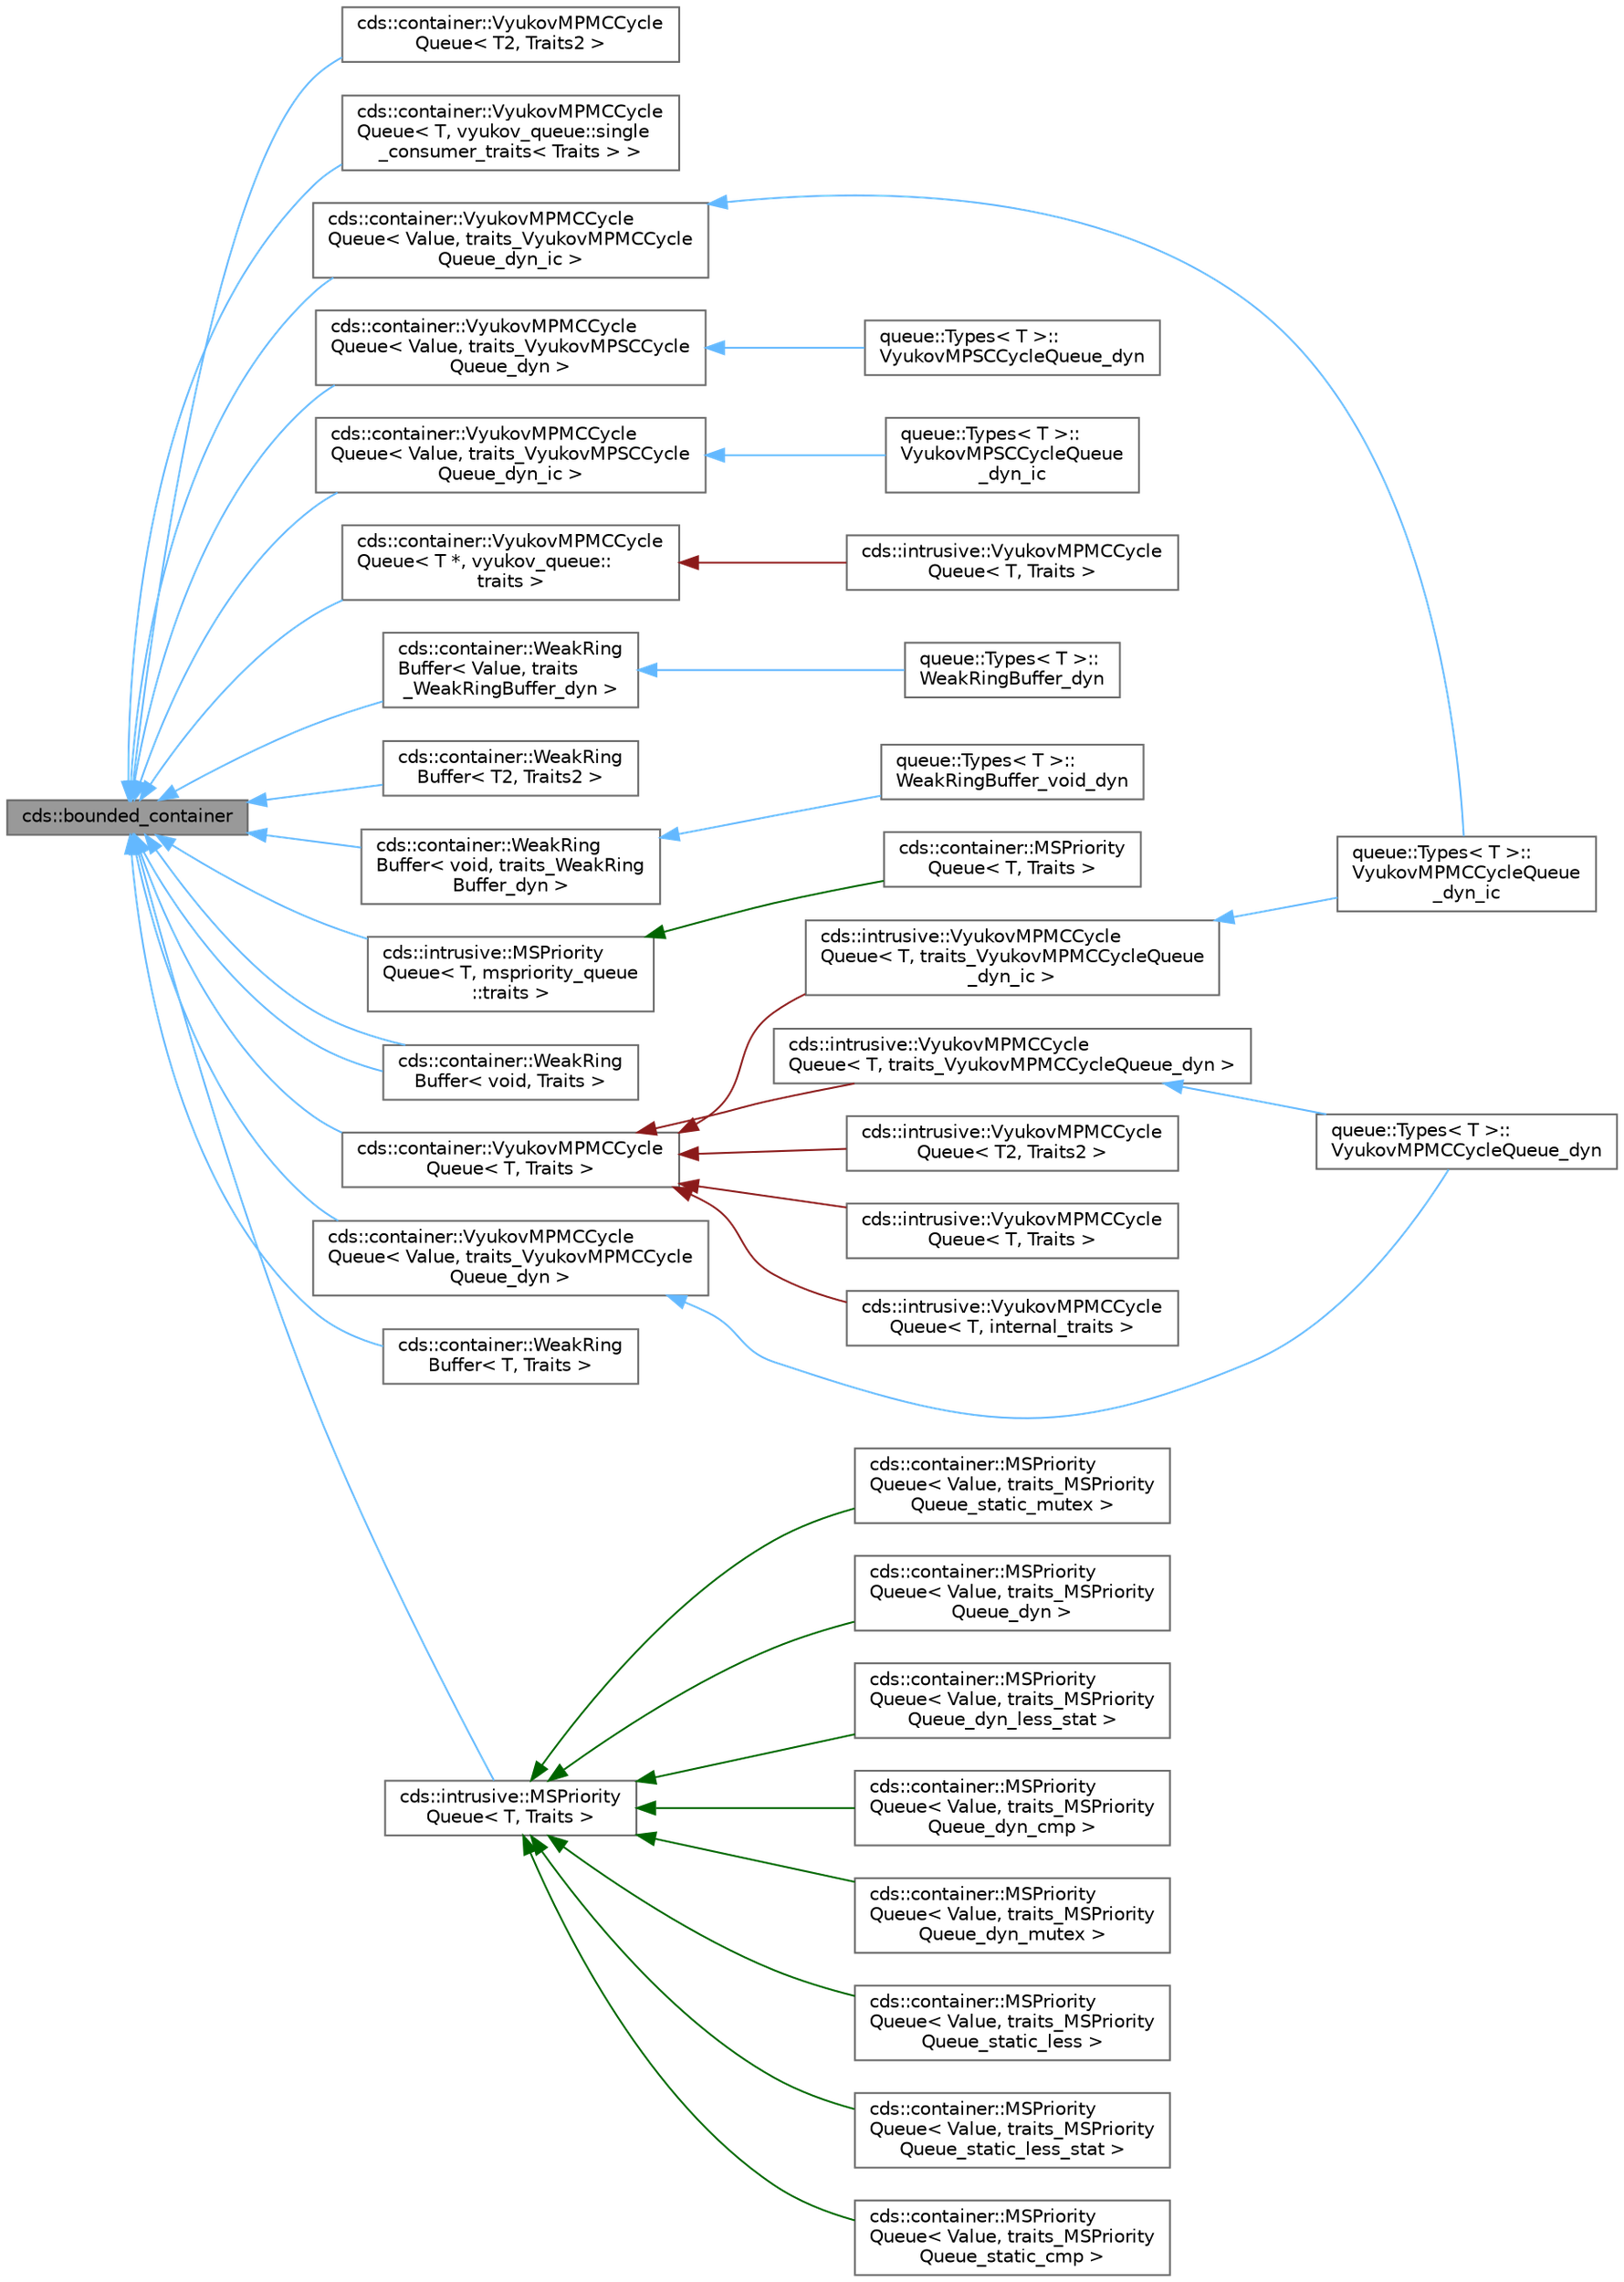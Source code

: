 digraph "cds::bounded_container"
{
 // LATEX_PDF_SIZE
  bgcolor="transparent";
  edge [fontname=Helvetica,fontsize=10,labelfontname=Helvetica,labelfontsize=10];
  node [fontname=Helvetica,fontsize=10,shape=box,height=0.2,width=0.4];
  rankdir="LR";
  Node1 [id="Node000001",label="cds::bounded_container",height=0.2,width=0.4,color="gray40", fillcolor="grey60", style="filled", fontcolor="black",tooltip="Bounded container"];
  Node1 -> Node2 [id="edge1_Node000001_Node000002",dir="back",color="steelblue1",style="solid",tooltip=" "];
  Node2 [id="Node000002",label="cds::container::VyukovMPMCCycle\lQueue\< T2, Traits2 \>",height=0.2,width=0.4,color="gray40", fillcolor="white", style="filled",URL="$classcds_1_1container_1_1_vyukov_m_p_m_c_cycle_queue.html",tooltip=" "];
  Node1 -> Node3 [id="edge2_Node000001_Node000003",dir="back",color="steelblue1",style="solid",tooltip=" "];
  Node3 [id="Node000003",label="cds::container::VyukovMPMCCycle\lQueue\< T, vyukov_queue::single\l_consumer_traits\< Traits \> \>",height=0.2,width=0.4,color="gray40", fillcolor="white", style="filled",URL="$classcds_1_1container_1_1_vyukov_m_p_m_c_cycle_queue.html",tooltip=" "];
  Node1 -> Node4 [id="edge3_Node000001_Node000004",dir="back",color="steelblue1",style="solid",tooltip=" "];
  Node4 [id="Node000004",label="cds::container::VyukovMPMCCycle\lQueue\< Value, traits_VyukovMPMCCycle\lQueue_dyn \>",height=0.2,width=0.4,color="gray40", fillcolor="white", style="filled",URL="$classcds_1_1container_1_1_vyukov_m_p_m_c_cycle_queue.html",tooltip=" "];
  Node4 -> Node5 [id="edge4_Node000004_Node000005",dir="back",color="steelblue1",style="solid",tooltip=" "];
  Node5 [id="Node000005",label="queue::Types\< T \>::\lVyukovMPMCCycleQueue_dyn",height=0.2,width=0.4,color="gray40", fillcolor="white", style="filled",URL="$classqueue_1_1_types_1_1_vyukov_m_p_m_c_cycle_queue__dyn.html",tooltip=" "];
  Node1 -> Node6 [id="edge5_Node000001_Node000006",dir="back",color="steelblue1",style="solid",tooltip=" "];
  Node6 [id="Node000006",label="cds::container::VyukovMPMCCycle\lQueue\< Value, traits_VyukovMPMCCycle\lQueue_dyn_ic \>",height=0.2,width=0.4,color="gray40", fillcolor="white", style="filled",URL="$classcds_1_1container_1_1_vyukov_m_p_m_c_cycle_queue.html",tooltip=" "];
  Node6 -> Node7 [id="edge6_Node000006_Node000007",dir="back",color="steelblue1",style="solid",tooltip=" "];
  Node7 [id="Node000007",label="queue::Types\< T \>::\lVyukovMPMCCycleQueue\l_dyn_ic",height=0.2,width=0.4,color="gray40", fillcolor="white", style="filled",URL="$classqueue_1_1_types_1_1_vyukov_m_p_m_c_cycle_queue__dyn__ic.html",tooltip=" "];
  Node1 -> Node8 [id="edge7_Node000001_Node000008",dir="back",color="steelblue1",style="solid",tooltip=" "];
  Node8 [id="Node000008",label="cds::container::VyukovMPMCCycle\lQueue\< Value, traits_VyukovMPSCCycle\lQueue_dyn \>",height=0.2,width=0.4,color="gray40", fillcolor="white", style="filled",URL="$classcds_1_1container_1_1_vyukov_m_p_m_c_cycle_queue.html",tooltip=" "];
  Node8 -> Node9 [id="edge8_Node000008_Node000009",dir="back",color="steelblue1",style="solid",tooltip=" "];
  Node9 [id="Node000009",label="queue::Types\< T \>::\lVyukovMPSCCycleQueue_dyn",height=0.2,width=0.4,color="gray40", fillcolor="white", style="filled",URL="$classqueue_1_1_types_1_1_vyukov_m_p_s_c_cycle_queue__dyn.html",tooltip=" "];
  Node1 -> Node10 [id="edge9_Node000001_Node000010",dir="back",color="steelblue1",style="solid",tooltip=" "];
  Node10 [id="Node000010",label="cds::container::VyukovMPMCCycle\lQueue\< Value, traits_VyukovMPSCCycle\lQueue_dyn_ic \>",height=0.2,width=0.4,color="gray40", fillcolor="white", style="filled",URL="$classcds_1_1container_1_1_vyukov_m_p_m_c_cycle_queue.html",tooltip=" "];
  Node10 -> Node11 [id="edge10_Node000010_Node000011",dir="back",color="steelblue1",style="solid",tooltip=" "];
  Node11 [id="Node000011",label="queue::Types\< T \>::\lVyukovMPSCCycleQueue\l_dyn_ic",height=0.2,width=0.4,color="gray40", fillcolor="white", style="filled",URL="$classqueue_1_1_types_1_1_vyukov_m_p_s_c_cycle_queue__dyn__ic.html",tooltip=" "];
  Node1 -> Node12 [id="edge11_Node000001_Node000012",dir="back",color="steelblue1",style="solid",tooltip=" "];
  Node12 [id="Node000012",label="cds::container::VyukovMPMCCycle\lQueue\< T *, vyukov_queue::\ltraits \>",height=0.2,width=0.4,color="gray40", fillcolor="white", style="filled",URL="$classcds_1_1container_1_1_vyukov_m_p_m_c_cycle_queue.html",tooltip=" "];
  Node12 -> Node13 [id="edge12_Node000012_Node000013",dir="back",color="firebrick4",style="solid",tooltip=" "];
  Node13 [id="Node000013",label="cds::intrusive::VyukovMPMCCycle\lQueue\< T, Traits \>",height=0.2,width=0.4,color="gray40", fillcolor="white", style="filled",URL="$classcds_1_1intrusive_1_1_vyukov_m_p_m_c_cycle_queue.html",tooltip="Vyukov's MPMC bounded queue"];
  Node1 -> Node14 [id="edge13_Node000001_Node000014",dir="back",color="steelblue1",style="solid",tooltip=" "];
  Node14 [id="Node000014",label="cds::container::WeakRing\lBuffer\< T2, Traits2 \>",height=0.2,width=0.4,color="gray40", fillcolor="white", style="filled",URL="$classcds_1_1container_1_1_weak_ring_buffer.html",tooltip=" "];
  Node1 -> Node15 [id="edge14_Node000001_Node000015",dir="back",color="steelblue1",style="solid",tooltip=" "];
  Node15 [id="Node000015",label="cds::container::WeakRing\lBuffer\< Value, traits\l_WeakRingBuffer_dyn \>",height=0.2,width=0.4,color="gray40", fillcolor="white", style="filled",URL="$classcds_1_1container_1_1_weak_ring_buffer.html",tooltip=" "];
  Node15 -> Node16 [id="edge15_Node000015_Node000016",dir="back",color="steelblue1",style="solid",tooltip=" "];
  Node16 [id="Node000016",label="queue::Types\< T \>::\lWeakRingBuffer_dyn",height=0.2,width=0.4,color="gray40", fillcolor="white", style="filled",URL="$classqueue_1_1_types_1_1_weak_ring_buffer__dyn.html",tooltip=" "];
  Node1 -> Node17 [id="edge16_Node000001_Node000017",dir="back",color="steelblue1",style="solid",tooltip=" "];
  Node17 [id="Node000017",label="cds::container::WeakRing\lBuffer\< void, traits_WeakRing\lBuffer_dyn \>",height=0.2,width=0.4,color="gray40", fillcolor="white", style="filled",URL="$classcds_1_1container_1_1_weak_ring_buffer.html",tooltip=" "];
  Node17 -> Node18 [id="edge17_Node000017_Node000018",dir="back",color="steelblue1",style="solid",tooltip=" "];
  Node18 [id="Node000018",label="queue::Types\< T \>::\lWeakRingBuffer_void_dyn",height=0.2,width=0.4,color="gray40", fillcolor="white", style="filled",URL="$classqueue_1_1_types_1_1_weak_ring_buffer__void__dyn.html",tooltip=" "];
  Node1 -> Node19 [id="edge18_Node000001_Node000019",dir="back",color="steelblue1",style="solid",tooltip=" "];
  Node19 [id="Node000019",label="cds::container::WeakRing\lBuffer\< void, Traits \>",height=0.2,width=0.4,color="gray40", fillcolor="white", style="filled",URL="$classcds_1_1container_1_1_weak_ring_buffer_3_01void_00_01_traits_01_4.html",tooltip="Single-producer single-consumer ring buffer for untyped variable-sized data"];
  Node1 -> Node20 [id="edge19_Node000001_Node000020",dir="back",color="steelblue1",style="solid",tooltip=" "];
  Node20 [id="Node000020",label="cds::intrusive::MSPriority\lQueue\< T, mspriority_queue\l::traits \>",height=0.2,width=0.4,color="gray40", fillcolor="white", style="filled",URL="$classcds_1_1intrusive_1_1_m_s_priority_queue.html",tooltip=" "];
  Node20 -> Node21 [id="edge20_Node000020_Node000021",dir="back",color="darkgreen",style="solid",tooltip=" "];
  Node21 [id="Node000021",label="cds::container::MSPriority\lQueue\< T, Traits \>",height=0.2,width=0.4,color="gray40", fillcolor="white", style="filled",URL="$classcds_1_1container_1_1_m_s_priority_queue.html",tooltip="Michael & Scott array-based lock-based concurrent priority queue heap"];
  Node1 -> Node22 [id="edge21_Node000001_Node000022",dir="back",color="steelblue1",style="solid",tooltip=" "];
  Node22 [id="Node000022",label="cds::container::VyukovMPMCCycle\lQueue\< T, Traits \>",height=0.2,width=0.4,color="gray40", fillcolor="white", style="filled",URL="$classcds_1_1container_1_1_vyukov_m_p_m_c_cycle_queue.html",tooltip="Vyukov's MPMC bounded queue"];
  Node22 -> Node23 [id="edge22_Node000022_Node000023",dir="back",color="firebrick4",style="solid",tooltip=" "];
  Node23 [id="Node000023",label="cds::intrusive::VyukovMPMCCycle\lQueue\< T2, Traits2 \>",height=0.2,width=0.4,color="gray40", fillcolor="white", style="filled",URL="$classcds_1_1intrusive_1_1_vyukov_m_p_m_c_cycle_queue.html",tooltip=" "];
  Node22 -> Node24 [id="edge23_Node000022_Node000024",dir="back",color="firebrick4",style="solid",tooltip=" "];
  Node24 [id="Node000024",label="cds::intrusive::VyukovMPMCCycle\lQueue\< T, Traits \>",height=0.2,width=0.4,color="gray40", fillcolor="white", style="filled",URL="$classcds_1_1intrusive_1_1_vyukov_m_p_m_c_cycle_queue.html",tooltip=" "];
  Node22 -> Node25 [id="edge24_Node000022_Node000025",dir="back",color="firebrick4",style="solid",tooltip=" "];
  Node25 [id="Node000025",label="cds::intrusive::VyukovMPMCCycle\lQueue\< T, internal_traits \>",height=0.2,width=0.4,color="gray40", fillcolor="white", style="filled",URL="$classcds_1_1intrusive_1_1_vyukov_m_p_m_c_cycle_queue.html",tooltip=" "];
  Node22 -> Node26 [id="edge25_Node000022_Node000026",dir="back",color="firebrick4",style="solid",tooltip=" "];
  Node26 [id="Node000026",label="cds::intrusive::VyukovMPMCCycle\lQueue\< T, traits_VyukovMPMCCycleQueue_dyn \>",height=0.2,width=0.4,color="gray40", fillcolor="white", style="filled",URL="$classcds_1_1intrusive_1_1_vyukov_m_p_m_c_cycle_queue.html",tooltip=" "];
  Node26 -> Node5 [id="edge26_Node000026_Node000005",dir="back",color="steelblue1",style="solid",tooltip=" "];
  Node22 -> Node27 [id="edge27_Node000022_Node000027",dir="back",color="firebrick4",style="solid",tooltip=" "];
  Node27 [id="Node000027",label="cds::intrusive::VyukovMPMCCycle\lQueue\< T, traits_VyukovMPMCCycleQueue\l_dyn_ic \>",height=0.2,width=0.4,color="gray40", fillcolor="white", style="filled",URL="$classcds_1_1intrusive_1_1_vyukov_m_p_m_c_cycle_queue.html",tooltip=" "];
  Node27 -> Node7 [id="edge28_Node000027_Node000007",dir="back",color="steelblue1",style="solid",tooltip=" "];
  Node1 -> Node28 [id="edge29_Node000001_Node000028",dir="back",color="steelblue1",style="solid",tooltip=" "];
  Node28 [id="Node000028",label="cds::container::WeakRing\lBuffer\< T, Traits \>",height=0.2,width=0.4,color="gray40", fillcolor="white", style="filled",URL="$classcds_1_1container_1_1_weak_ring_buffer.html",tooltip="Single-producer single-consumer ring buffer"];
  Node1 -> Node19 [id="edge30_Node000001_Node000019",dir="back",color="steelblue1",style="solid",tooltip=" "];
  Node1 -> Node29 [id="edge31_Node000001_Node000029",dir="back",color="steelblue1",style="solid",tooltip=" "];
  Node29 [id="Node000029",label="cds::intrusive::MSPriority\lQueue\< T, Traits \>",height=0.2,width=0.4,color="gray40", fillcolor="white", style="filled",URL="$classcds_1_1intrusive_1_1_m_s_priority_queue.html",tooltip="Michael & Scott array-based lock-based concurrent priority queue heap"];
  Node29 -> Node30 [id="edge32_Node000029_Node000030",dir="back",color="darkgreen",style="solid",tooltip=" "];
  Node30 [id="Node000030",label="cds::container::MSPriority\lQueue\< Value, traits_MSPriority\lQueue_static_less \>",height=0.2,width=0.4,color="gray40", fillcolor="white", style="filled",URL="$classcds_1_1container_1_1_m_s_priority_queue.html",tooltip=" "];
  Node29 -> Node31 [id="edge33_Node000029_Node000031",dir="back",color="darkgreen",style="solid",tooltip=" "];
  Node31 [id="Node000031",label="cds::container::MSPriority\lQueue\< Value, traits_MSPriority\lQueue_static_less_stat \>",height=0.2,width=0.4,color="gray40", fillcolor="white", style="filled",URL="$classcds_1_1container_1_1_m_s_priority_queue.html",tooltip=" "];
  Node29 -> Node32 [id="edge34_Node000029_Node000032",dir="back",color="darkgreen",style="solid",tooltip=" "];
  Node32 [id="Node000032",label="cds::container::MSPriority\lQueue\< Value, traits_MSPriority\lQueue_static_cmp \>",height=0.2,width=0.4,color="gray40", fillcolor="white", style="filled",URL="$classcds_1_1container_1_1_m_s_priority_queue.html",tooltip=" "];
  Node29 -> Node33 [id="edge35_Node000029_Node000033",dir="back",color="darkgreen",style="solid",tooltip=" "];
  Node33 [id="Node000033",label="cds::container::MSPriority\lQueue\< Value, traits_MSPriority\lQueue_static_mutex \>",height=0.2,width=0.4,color="gray40", fillcolor="white", style="filled",URL="$classcds_1_1container_1_1_m_s_priority_queue.html",tooltip=" "];
  Node29 -> Node34 [id="edge36_Node000029_Node000034",dir="back",color="darkgreen",style="solid",tooltip=" "];
  Node34 [id="Node000034",label="cds::container::MSPriority\lQueue\< Value, traits_MSPriority\lQueue_dyn \>",height=0.2,width=0.4,color="gray40", fillcolor="white", style="filled",URL="$classcds_1_1container_1_1_m_s_priority_queue.html",tooltip=" "];
  Node29 -> Node35 [id="edge37_Node000029_Node000035",dir="back",color="darkgreen",style="solid",tooltip=" "];
  Node35 [id="Node000035",label="cds::container::MSPriority\lQueue\< Value, traits_MSPriority\lQueue_dyn_less_stat \>",height=0.2,width=0.4,color="gray40", fillcolor="white", style="filled",URL="$classcds_1_1container_1_1_m_s_priority_queue.html",tooltip=" "];
  Node29 -> Node36 [id="edge38_Node000029_Node000036",dir="back",color="darkgreen",style="solid",tooltip=" "];
  Node36 [id="Node000036",label="cds::container::MSPriority\lQueue\< Value, traits_MSPriority\lQueue_dyn_cmp \>",height=0.2,width=0.4,color="gray40", fillcolor="white", style="filled",URL="$classcds_1_1container_1_1_m_s_priority_queue.html",tooltip=" "];
  Node29 -> Node37 [id="edge39_Node000029_Node000037",dir="back",color="darkgreen",style="solid",tooltip=" "];
  Node37 [id="Node000037",label="cds::container::MSPriority\lQueue\< Value, traits_MSPriority\lQueue_dyn_mutex \>",height=0.2,width=0.4,color="gray40", fillcolor="white", style="filled",URL="$classcds_1_1container_1_1_m_s_priority_queue.html",tooltip=" "];
}
